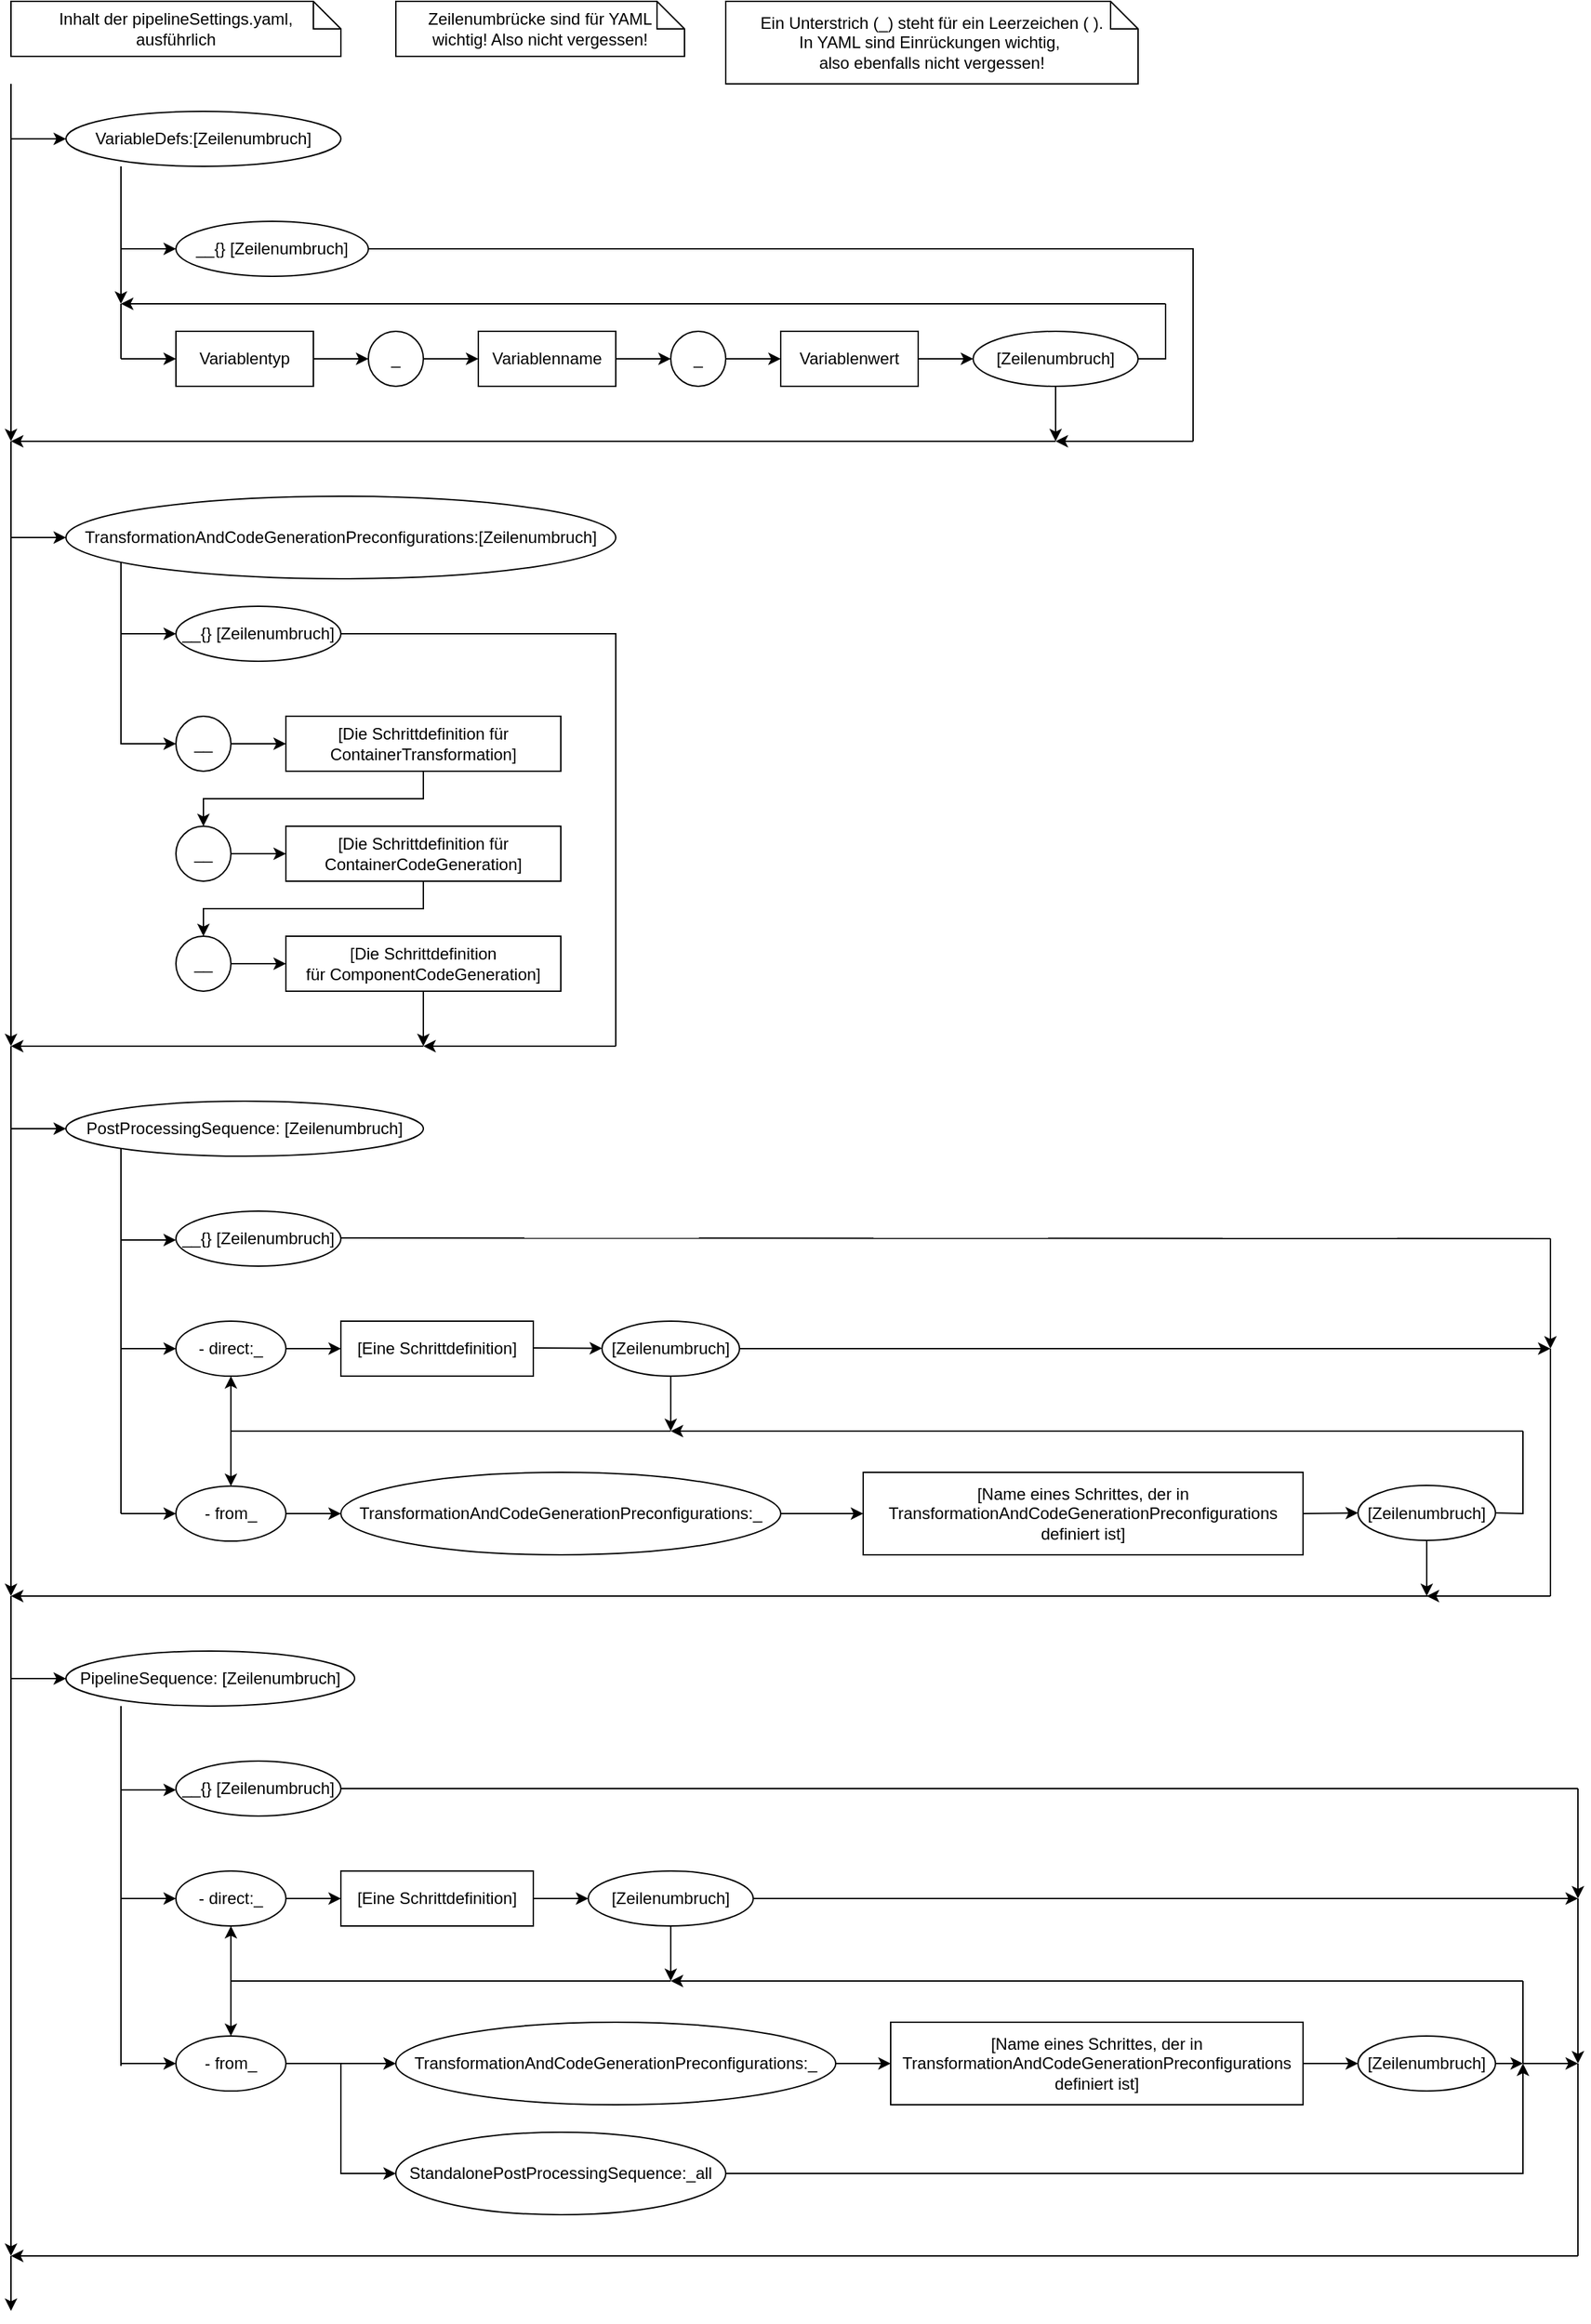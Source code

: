 <mxfile version="24.2.5" type="device">
  <diagram name="Page-1" id="c4acf3e9-155e-7222-9cf6-157b1a14988f">
    <mxGraphModel dx="1302" dy="774" grid="1" gridSize="10" guides="1" tooltips="1" connect="1" arrows="1" fold="1" page="1" pageScale="1" pageWidth="850" pageHeight="1100" background="none" math="0" shadow="0">
      <root>
        <mxCell id="0" />
        <mxCell id="1" parent="0" />
        <mxCell id="Xy19DxBYmVt9RFk1YGQX-3" value="Inhalt der pipelineSettings.yaml,&lt;div&gt;ausführlich&lt;/div&gt;" style="shape=note;size=20;whiteSpace=wrap;html=1;" parent="1" vertex="1">
          <mxGeometry x="80" y="600" width="240" height="40" as="geometry" />
        </mxCell>
        <mxCell id="Xy19DxBYmVt9RFk1YGQX-6" value="VariableDefs:[Zeilenumbruch]" style="ellipse;whiteSpace=wrap;html=1;" parent="1" vertex="1">
          <mxGeometry x="120" y="680" width="200" height="40" as="geometry" />
        </mxCell>
        <mxCell id="Xy19DxBYmVt9RFk1YGQX-7" value="Zeilenumbrücke sind für YAML&lt;div&gt;wichtig! Also nicht vergessen!&lt;/div&gt;" style="shape=note;size=20;whiteSpace=wrap;html=1;" parent="1" vertex="1">
          <mxGeometry x="360" y="600" width="210" height="40" as="geometry" />
        </mxCell>
        <mxCell id="wnIjS79g1sQR4ne2AyyQ-9" style="edgeStyle=orthogonalEdgeStyle;rounded=0;orthogonalLoop=1;jettySize=auto;html=1;" parent="1" source="Xy19DxBYmVt9RFk1YGQX-9" target="wnIjS79g1sQR4ne2AyyQ-7" edge="1">
          <mxGeometry relative="1" as="geometry" />
        </mxCell>
        <mxCell id="Xy19DxBYmVt9RFk1YGQX-9" value="Variablentyp" style="rounded=0;whiteSpace=wrap;html=1;" parent="1" vertex="1">
          <mxGeometry x="200" y="840" width="100" height="40" as="geometry" />
        </mxCell>
        <mxCell id="2dUyCxh0dzYOMJSv52OM-4" style="edgeStyle=orthogonalEdgeStyle;rounded=0;orthogonalLoop=1;jettySize=auto;html=1;" parent="1" source="Xy19DxBYmVt9RFk1YGQX-10" target="wnIjS79g1sQR4ne2AyyQ-11" edge="1">
          <mxGeometry relative="1" as="geometry" />
        </mxCell>
        <mxCell id="Xy19DxBYmVt9RFk1YGQX-10" value="Variablenwert" style="rounded=0;whiteSpace=wrap;html=1;" parent="1" vertex="1">
          <mxGeometry x="640" y="840" width="100" height="40" as="geometry" />
        </mxCell>
        <mxCell id="Xy19DxBYmVt9RFk1YGQX-25" value="[Die Schrittdefinition für ContainerTransformation]" style="rounded=0;whiteSpace=wrap;html=1;" parent="1" vertex="1">
          <mxGeometry x="280" y="1120" width="200" height="40" as="geometry" />
        </mxCell>
        <mxCell id="VncrwMLAorD3W6XY7oEO-13" value="PipelineSequence: [Zeilenumbruch]" style="ellipse;whiteSpace=wrap;html=1;" parent="1" vertex="1">
          <mxGeometry x="120" y="1800" width="210" height="40" as="geometry" />
        </mxCell>
        <mxCell id="VncrwMLAorD3W6XY7oEO-17" value="__{} [Zeilenumbruch]" style="ellipse;whiteSpace=wrap;html=1;" parent="1" vertex="1">
          <mxGeometry x="200" y="760" width="140" height="40" as="geometry" />
        </mxCell>
        <mxCell id="VncrwMLAorD3W6XY7oEO-19" value="" style="endArrow=classic;html=1;rounded=0;entryX=0;entryY=0.5;entryDx=0;entryDy=0;" parent="1" edge="1">
          <mxGeometry width="50" height="50" relative="1" as="geometry">
            <mxPoint x="160" y="860" as="sourcePoint" />
            <mxPoint x="200" y="860" as="targetPoint" />
          </mxGeometry>
        </mxCell>
        <mxCell id="VncrwMLAorD3W6XY7oEO-20" value="" style="endArrow=classic;html=1;rounded=0;entryX=0;entryY=0.5;entryDx=0;entryDy=0;" parent="1" target="VncrwMLAorD3W6XY7oEO-17" edge="1">
          <mxGeometry width="50" height="50" relative="1" as="geometry">
            <mxPoint x="160" y="780" as="sourcePoint" />
            <mxPoint x="300" y="920" as="targetPoint" />
          </mxGeometry>
        </mxCell>
        <mxCell id="VncrwMLAorD3W6XY7oEO-30" value="" style="endArrow=classic;html=1;rounded=0;entryX=0;entryY=0.5;entryDx=0;entryDy=0;" parent="1" target="Xy19DxBYmVt9RFk1YGQX-25" edge="1">
          <mxGeometry width="50" height="50" relative="1" as="geometry">
            <mxPoint x="240" y="1140" as="sourcePoint" />
            <mxPoint x="280" y="1140" as="targetPoint" />
          </mxGeometry>
        </mxCell>
        <mxCell id="VncrwMLAorD3W6XY7oEO-32" value="[Die Schrittdefinition für ContainerCodeGeneration]" style="rounded=0;whiteSpace=wrap;html=1;" parent="1" vertex="1">
          <mxGeometry x="280" y="1200" width="200" height="40" as="geometry" />
        </mxCell>
        <mxCell id="VncrwMLAorD3W6XY7oEO-33" value="[Die Schrittdefinition für&amp;nbsp;ComponentCodeGeneration]" style="rounded=0;whiteSpace=wrap;html=1;" parent="1" vertex="1">
          <mxGeometry x="280" y="1280" width="200" height="40" as="geometry" />
        </mxCell>
        <mxCell id="VncrwMLAorD3W6XY7oEO-50" value="- direct:_" style="ellipse;whiteSpace=wrap;html=1;" parent="1" vertex="1">
          <mxGeometry x="200" y="1560" width="80" height="40" as="geometry" />
        </mxCell>
        <mxCell id="VncrwMLAorD3W6XY7oEO-52" value="" style="endArrow=none;html=1;rounded=0;endFill=0;" parent="1" edge="1">
          <mxGeometry width="50" height="50" relative="1" as="geometry">
            <mxPoint x="160" y="1420" as="sourcePoint" />
            <mxPoint x="160" y="1700" as="targetPoint" />
          </mxGeometry>
        </mxCell>
        <mxCell id="VncrwMLAorD3W6XY7oEO-53" value="" style="endArrow=classic;html=1;rounded=0;entryX=0;entryY=0.5;entryDx=0;entryDy=0;" parent="1" target="VncrwMLAorD3W6XY7oEO-50" edge="1">
          <mxGeometry width="50" height="50" relative="1" as="geometry">
            <mxPoint x="160" y="1580" as="sourcePoint" />
            <mxPoint x="290" y="1591" as="targetPoint" />
          </mxGeometry>
        </mxCell>
        <mxCell id="VncrwMLAorD3W6XY7oEO-54" value="" style="endArrow=classic;html=1;rounded=0;entryX=0;entryY=0.5;entryDx=0;entryDy=0;" parent="1" edge="1">
          <mxGeometry width="50" height="50" relative="1" as="geometry">
            <mxPoint x="160" y="1501" as="sourcePoint" />
            <mxPoint x="200" y="1501" as="targetPoint" />
          </mxGeometry>
        </mxCell>
        <mxCell id="VncrwMLAorD3W6XY7oEO-55" value="" style="endArrow=classic;html=1;rounded=0;exitX=1;exitY=0.5;exitDx=0;exitDy=0;" parent="1" source="VncrwMLAorD3W6XY7oEO-50" edge="1">
          <mxGeometry width="50" height="50" relative="1" as="geometry">
            <mxPoint x="460" y="1620" as="sourcePoint" />
            <mxPoint x="320" y="1580" as="targetPoint" />
          </mxGeometry>
        </mxCell>
        <mxCell id="E0emM88F3iHoWUEOLmMb-8" value="[Eine Schrittdefinition]" style="rounded=0;whiteSpace=wrap;html=1;" parent="1" vertex="1">
          <mxGeometry x="320" y="1560" width="140" height="40" as="geometry" />
        </mxCell>
        <mxCell id="E0emM88F3iHoWUEOLmMb-10" value="__{} [Zeilenumbruch]" style="ellipse;whiteSpace=wrap;html=1;" parent="1" vertex="1">
          <mxGeometry x="200" y="1040" width="120" height="40" as="geometry" />
        </mxCell>
        <mxCell id="E0emM88F3iHoWUEOLmMb-11" value="__{} [Zeilenumbruch]" style="ellipse;whiteSpace=wrap;html=1;" parent="1" vertex="1">
          <mxGeometry x="200" y="1480" width="120" height="40" as="geometry" />
        </mxCell>
        <mxCell id="E0emM88F3iHoWUEOLmMb-12" value="Ein Unterstrich (_) steht für ein Leerzeichen ( ).&lt;div&gt;In YAML sind Einrückungen wichtig,&amp;nbsp;&lt;/div&gt;&lt;div&gt;also ebenfalls nicht vergessen!&lt;/div&gt;" style="shape=note;size=20;whiteSpace=wrap;html=1;" parent="1" vertex="1">
          <mxGeometry x="600" y="600" width="300" height="60" as="geometry" />
        </mxCell>
        <mxCell id="E0emM88F3iHoWUEOLmMb-14" value="" style="endArrow=classic;html=1;rounded=0;exitX=0.5;exitY=1;exitDx=0;exitDy=0;entryX=0.5;entryY=0;entryDx=0;entryDy=0;" parent="1" source="VncrwMLAorD3W6XY7oEO-32" target="E0emM88F3iHoWUEOLmMb-128" edge="1">
          <mxGeometry width="50" height="50" relative="1" as="geometry">
            <mxPoint x="420" y="1260" as="sourcePoint" />
            <mxPoint x="250" y="1260" as="targetPoint" />
            <Array as="points">
              <mxPoint x="380" y="1260" />
              <mxPoint x="220" y="1260" />
            </Array>
          </mxGeometry>
        </mxCell>
        <mxCell id="E0emM88F3iHoWUEOLmMb-16" value="" style="endArrow=classic;html=1;rounded=0;exitX=0.5;exitY=1;exitDx=0;exitDy=0;entryX=0.5;entryY=0;entryDx=0;entryDy=0;" parent="1" source="Xy19DxBYmVt9RFk1YGQX-25" target="E0emM88F3iHoWUEOLmMb-124" edge="1">
          <mxGeometry width="50" height="50" relative="1" as="geometry">
            <mxPoint x="660" y="1280" as="sourcePoint" />
            <mxPoint x="250" y="1180" as="targetPoint" />
            <Array as="points">
              <mxPoint x="380" y="1180" />
              <mxPoint x="220" y="1180" />
            </Array>
          </mxGeometry>
        </mxCell>
        <mxCell id="E0emM88F3iHoWUEOLmMb-17" value="- from_" style="ellipse;whiteSpace=wrap;html=1;" parent="1" vertex="1">
          <mxGeometry x="200" y="1680" width="80" height="40" as="geometry" />
        </mxCell>
        <mxCell id="E0emM88F3iHoWUEOLmMb-18" value="" style="endArrow=classic;html=1;rounded=0;entryX=0;entryY=0.5;entryDx=0;entryDy=0;" parent="1" target="E0emM88F3iHoWUEOLmMb-17" edge="1">
          <mxGeometry width="50" height="50" relative="1" as="geometry">
            <mxPoint x="160" y="1700" as="sourcePoint" />
            <mxPoint x="210" y="1590" as="targetPoint" />
          </mxGeometry>
        </mxCell>
        <mxCell id="E0emM88F3iHoWUEOLmMb-19" value="TransformationAndCodeGenerationPreconfigurations:_" style="ellipse;whiteSpace=wrap;html=1;" parent="1" vertex="1">
          <mxGeometry x="320" y="1670" width="320" height="60" as="geometry" />
        </mxCell>
        <mxCell id="E0emM88F3iHoWUEOLmMb-20" value="" style="endArrow=classic;html=1;rounded=0;entryX=0;entryY=0.5;entryDx=0;entryDy=0;exitX=1;exitY=0.5;exitDx=0;exitDy=0;" parent="1" source="E0emM88F3iHoWUEOLmMb-17" target="E0emM88F3iHoWUEOLmMb-19" edge="1">
          <mxGeometry width="50" height="50" relative="1" as="geometry">
            <mxPoint x="280" y="1710" as="sourcePoint" />
            <mxPoint x="840" y="1580" as="targetPoint" />
          </mxGeometry>
        </mxCell>
        <mxCell id="E0emM88F3iHoWUEOLmMb-21" value="[Name eines Schrittes, der in TransformationAndCodeGenerationPreconfigurations definiert ist]" style="rounded=0;whiteSpace=wrap;html=1;" parent="1" vertex="1">
          <mxGeometry x="700" y="1670" width="320" height="60" as="geometry" />
        </mxCell>
        <mxCell id="E0emM88F3iHoWUEOLmMb-23" value="" style="endArrow=classic;html=1;rounded=0;entryX=0;entryY=0.5;entryDx=0;entryDy=0;exitX=1;exitY=0.5;exitDx=0;exitDy=0;" parent="1" source="E0emM88F3iHoWUEOLmMb-19" target="E0emM88F3iHoWUEOLmMb-21" edge="1">
          <mxGeometry width="50" height="50" relative="1" as="geometry">
            <mxPoint x="290" y="1720" as="sourcePoint" />
            <mxPoint x="330" y="1720" as="targetPoint" />
          </mxGeometry>
        </mxCell>
        <mxCell id="E0emM88F3iHoWUEOLmMb-24" value="[Zeilenumbruch]" style="ellipse;whiteSpace=wrap;html=1;" parent="1" vertex="1">
          <mxGeometry x="1060" y="1679.5" width="100" height="40" as="geometry" />
        </mxCell>
        <mxCell id="E0emM88F3iHoWUEOLmMb-25" value="" style="endArrow=classic;html=1;rounded=0;entryX=0;entryY=0.5;entryDx=0;entryDy=0;exitX=1;exitY=0.5;exitDx=0;exitDy=0;" parent="1" source="E0emM88F3iHoWUEOLmMb-21" target="E0emM88F3iHoWUEOLmMb-24" edge="1">
          <mxGeometry width="50" height="50" relative="1" as="geometry">
            <mxPoint x="930" y="1849.5" as="sourcePoint" />
            <mxPoint x="980" y="1799.5" as="targetPoint" />
          </mxGeometry>
        </mxCell>
        <mxCell id="E0emM88F3iHoWUEOLmMb-28" value="" style="endArrow=classic;html=1;rounded=0;entryX=0.5;entryY=1;entryDx=0;entryDy=0;" parent="1" target="VncrwMLAorD3W6XY7oEO-50" edge="1">
          <mxGeometry width="50" height="50" relative="1" as="geometry">
            <mxPoint x="240" y="1640" as="sourcePoint" />
            <mxPoint x="860" y="1580" as="targetPoint" />
          </mxGeometry>
        </mxCell>
        <mxCell id="E0emM88F3iHoWUEOLmMb-29" value="" style="endArrow=classic;html=1;rounded=0;entryX=0.5;entryY=0;entryDx=0;entryDy=0;" parent="1" target="E0emM88F3iHoWUEOLmMb-17" edge="1">
          <mxGeometry width="50" height="50" relative="1" as="geometry">
            <mxPoint x="240" y="1640" as="sourcePoint" />
            <mxPoint x="860" y="1580" as="targetPoint" />
          </mxGeometry>
        </mxCell>
        <mxCell id="E0emM88F3iHoWUEOLmMb-31" value="" style="endArrow=none;html=1;rounded=0;" parent="1" edge="1">
          <mxGeometry width="50" height="50" relative="1" as="geometry">
            <mxPoint x="240" y="1640" as="sourcePoint" />
            <mxPoint x="560" y="1640" as="targetPoint" />
          </mxGeometry>
        </mxCell>
        <mxCell id="E0emM88F3iHoWUEOLmMb-33" value="" style="endArrow=none;html=1;rounded=0;exitX=1;exitY=0.5;exitDx=0;exitDy=0;" parent="1" edge="1">
          <mxGeometry width="50" height="50" relative="1" as="geometry">
            <mxPoint x="1160" y="1699.5" as="sourcePoint" />
            <mxPoint x="1180" y="1640" as="targetPoint" />
            <Array as="points">
              <mxPoint x="1180" y="1700" />
            </Array>
          </mxGeometry>
        </mxCell>
        <mxCell id="E0emM88F3iHoWUEOLmMb-36" value="" style="endArrow=classic;html=1;rounded=0;entryX=0;entryY=0.5;entryDx=0;entryDy=0;" parent="1" target="Xy19DxBYmVt9RFk1YGQX-6" edge="1">
          <mxGeometry width="50" height="50" relative="1" as="geometry">
            <mxPoint x="80" y="700" as="sourcePoint" />
            <mxPoint x="520" y="690" as="targetPoint" />
          </mxGeometry>
        </mxCell>
        <mxCell id="E0emM88F3iHoWUEOLmMb-37" value="" style="endArrow=classic;html=1;rounded=0;" parent="1" edge="1">
          <mxGeometry width="50" height="50" relative="1" as="geometry">
            <mxPoint x="80" y="660" as="sourcePoint" />
            <mxPoint x="80" y="920" as="targetPoint" />
          </mxGeometry>
        </mxCell>
        <mxCell id="E0emM88F3iHoWUEOLmMb-38" value="" style="endArrow=classic;html=1;rounded=0;entryX=0;entryY=0.5;entryDx=0;entryDy=0;" parent="1" edge="1">
          <mxGeometry width="50" height="50" relative="1" as="geometry">
            <mxPoint x="80" y="990" as="sourcePoint" />
            <mxPoint x="120" y="990" as="targetPoint" />
          </mxGeometry>
        </mxCell>
        <mxCell id="E0emM88F3iHoWUEOLmMb-39" value="" style="endArrow=classic;html=1;rounded=0;" parent="1" edge="1">
          <mxGeometry width="50" height="50" relative="1" as="geometry">
            <mxPoint x="80" y="920" as="sourcePoint" />
            <mxPoint x="80" y="1360" as="targetPoint" />
          </mxGeometry>
        </mxCell>
        <mxCell id="E0emM88F3iHoWUEOLmMb-40" value="" style="endArrow=classic;html=1;rounded=0;entryX=0;entryY=0.5;entryDx=0;entryDy=0;" parent="1" edge="1">
          <mxGeometry width="50" height="50" relative="1" as="geometry">
            <mxPoint x="80" y="1420" as="sourcePoint" />
            <mxPoint x="120" y="1420" as="targetPoint" />
          </mxGeometry>
        </mxCell>
        <mxCell id="E0emM88F3iHoWUEOLmMb-41" value="" style="endArrow=classic;html=1;rounded=0;" parent="1" edge="1">
          <mxGeometry width="50" height="50" relative="1" as="geometry">
            <mxPoint x="80" y="1360" as="sourcePoint" />
            <mxPoint x="80" y="1760" as="targetPoint" />
          </mxGeometry>
        </mxCell>
        <mxCell id="E0emM88F3iHoWUEOLmMb-42" value="" style="endArrow=classic;html=1;rounded=0;entryX=0;entryY=0.5;entryDx=0;entryDy=0;" parent="1" edge="1">
          <mxGeometry width="50" height="50" relative="1" as="geometry">
            <mxPoint x="80" y="1820" as="sourcePoint" />
            <mxPoint x="120" y="1820" as="targetPoint" />
          </mxGeometry>
        </mxCell>
        <mxCell id="E0emM88F3iHoWUEOLmMb-43" value="" style="endArrow=classic;html=1;rounded=0;" parent="1" edge="1">
          <mxGeometry width="50" height="50" relative="1" as="geometry">
            <mxPoint x="80" y="1760" as="sourcePoint" />
            <mxPoint x="80" y="2240" as="targetPoint" />
          </mxGeometry>
        </mxCell>
        <mxCell id="E0emM88F3iHoWUEOLmMb-65" value="- direct:_" style="ellipse;whiteSpace=wrap;html=1;" parent="1" vertex="1">
          <mxGeometry x="200" y="1960" width="80" height="40" as="geometry" />
        </mxCell>
        <mxCell id="E0emM88F3iHoWUEOLmMb-66" value="" style="endArrow=classic;html=1;rounded=0;entryX=0;entryY=0.5;entryDx=0;entryDy=0;" parent="1" target="E0emM88F3iHoWUEOLmMb-65" edge="1">
          <mxGeometry width="50" height="50" relative="1" as="geometry">
            <mxPoint x="160" y="1980" as="sourcePoint" />
            <mxPoint x="290" y="1991" as="targetPoint" />
          </mxGeometry>
        </mxCell>
        <mxCell id="E0emM88F3iHoWUEOLmMb-67" value="" style="endArrow=classic;html=1;rounded=0;entryX=0;entryY=0.5;entryDx=0;entryDy=0;" parent="1" edge="1">
          <mxGeometry width="50" height="50" relative="1" as="geometry">
            <mxPoint x="160" y="1901" as="sourcePoint" />
            <mxPoint x="200" y="1901" as="targetPoint" />
          </mxGeometry>
        </mxCell>
        <mxCell id="E0emM88F3iHoWUEOLmMb-68" value="" style="endArrow=classic;html=1;rounded=0;exitX=1;exitY=0.5;exitDx=0;exitDy=0;" parent="1" source="E0emM88F3iHoWUEOLmMb-65" edge="1">
          <mxGeometry width="50" height="50" relative="1" as="geometry">
            <mxPoint x="460" y="2020" as="sourcePoint" />
            <mxPoint x="320" y="1980" as="targetPoint" />
          </mxGeometry>
        </mxCell>
        <mxCell id="E0emM88F3iHoWUEOLmMb-69" value="[Eine Schrittdefinition]" style="rounded=0;whiteSpace=wrap;html=1;" parent="1" vertex="1">
          <mxGeometry x="320" y="1960" width="140" height="40" as="geometry" />
        </mxCell>
        <mxCell id="E0emM88F3iHoWUEOLmMb-70" value="__{} [Zeilenumbruch]" style="ellipse;whiteSpace=wrap;html=1;" parent="1" vertex="1">
          <mxGeometry x="200" y="1880" width="120" height="40" as="geometry" />
        </mxCell>
        <mxCell id="E0emM88F3iHoWUEOLmMb-71" value="- from_" style="ellipse;whiteSpace=wrap;html=1;" parent="1" vertex="1">
          <mxGeometry x="200" y="2080" width="80" height="40" as="geometry" />
        </mxCell>
        <mxCell id="E0emM88F3iHoWUEOLmMb-72" value="" style="endArrow=classic;html=1;rounded=0;entryX=0;entryY=0.5;entryDx=0;entryDy=0;" parent="1" target="E0emM88F3iHoWUEOLmMb-71" edge="1">
          <mxGeometry width="50" height="50" relative="1" as="geometry">
            <mxPoint x="160" y="2100" as="sourcePoint" />
            <mxPoint x="210" y="1990" as="targetPoint" />
          </mxGeometry>
        </mxCell>
        <mxCell id="E0emM88F3iHoWUEOLmMb-73" value="TransformationAndCodeGenerationPreconfigurations&lt;span style=&quot;background-color: initial;&quot;&gt;:_&lt;/span&gt;" style="ellipse;whiteSpace=wrap;html=1;" parent="1" vertex="1">
          <mxGeometry x="360" y="2070" width="320" height="60" as="geometry" />
        </mxCell>
        <mxCell id="E0emM88F3iHoWUEOLmMb-74" value="" style="endArrow=classic;html=1;rounded=0;entryX=0;entryY=0.5;entryDx=0;entryDy=0;exitX=1;exitY=0.5;exitDx=0;exitDy=0;" parent="1" source="E0emM88F3iHoWUEOLmMb-71" target="E0emM88F3iHoWUEOLmMb-73" edge="1">
          <mxGeometry width="50" height="50" relative="1" as="geometry">
            <mxPoint x="320.0" y="2100.0" as="sourcePoint" />
            <mxPoint x="880" y="1980" as="targetPoint" />
          </mxGeometry>
        </mxCell>
        <mxCell id="E0emM88F3iHoWUEOLmMb-75" value="[Name eines Schrittes, der in TransformationAndCodeGenerationPreconfigurations definiert ist]" style="rounded=0;whiteSpace=wrap;html=1;" parent="1" vertex="1">
          <mxGeometry x="720" y="2070" width="300" height="60" as="geometry" />
        </mxCell>
        <mxCell id="E0emM88F3iHoWUEOLmMb-76" value="" style="endArrow=classic;html=1;rounded=0;entryX=0;entryY=0.5;entryDx=0;entryDy=0;exitX=1;exitY=0.5;exitDx=0;exitDy=0;" parent="1" source="E0emM88F3iHoWUEOLmMb-73" target="E0emM88F3iHoWUEOLmMb-75" edge="1">
          <mxGeometry width="50" height="50" relative="1" as="geometry">
            <mxPoint x="330" y="2120" as="sourcePoint" />
            <mxPoint x="370" y="2120" as="targetPoint" />
          </mxGeometry>
        </mxCell>
        <mxCell id="E0emM88F3iHoWUEOLmMb-77" value="[Zeilenumbruch]" style="ellipse;whiteSpace=wrap;html=1;" parent="1" vertex="1">
          <mxGeometry x="1060" y="2080" width="100" height="40" as="geometry" />
        </mxCell>
        <mxCell id="E0emM88F3iHoWUEOLmMb-78" value="" style="endArrow=classic;html=1;rounded=0;exitX=1;exitY=0.5;exitDx=0;exitDy=0;" parent="1" source="E0emM88F3iHoWUEOLmMb-75" edge="1">
          <mxGeometry width="50" height="50" relative="1" as="geometry">
            <mxPoint x="950" y="2250" as="sourcePoint" />
            <mxPoint x="1060" y="2100" as="targetPoint" />
          </mxGeometry>
        </mxCell>
        <mxCell id="E0emM88F3iHoWUEOLmMb-79" value="" style="endArrow=classic;html=1;rounded=0;entryX=0.5;entryY=1;entryDx=0;entryDy=0;" parent="1" target="E0emM88F3iHoWUEOLmMb-65" edge="1">
          <mxGeometry width="50" height="50" relative="1" as="geometry">
            <mxPoint x="240" y="2040" as="sourcePoint" />
            <mxPoint x="860" y="1980" as="targetPoint" />
          </mxGeometry>
        </mxCell>
        <mxCell id="E0emM88F3iHoWUEOLmMb-80" value="" style="endArrow=classic;html=1;rounded=0;entryX=0.5;entryY=0;entryDx=0;entryDy=0;" parent="1" target="E0emM88F3iHoWUEOLmMb-71" edge="1">
          <mxGeometry width="50" height="50" relative="1" as="geometry">
            <mxPoint x="240" y="2040" as="sourcePoint" />
            <mxPoint x="860" y="1980" as="targetPoint" />
          </mxGeometry>
        </mxCell>
        <mxCell id="E0emM88F3iHoWUEOLmMb-82" value="" style="endArrow=none;html=1;rounded=0;" parent="1" edge="1">
          <mxGeometry width="50" height="50" relative="1" as="geometry">
            <mxPoint x="240" y="2040" as="sourcePoint" />
            <mxPoint x="560" y="2040" as="targetPoint" />
          </mxGeometry>
        </mxCell>
        <mxCell id="E0emM88F3iHoWUEOLmMb-86" value="" style="endArrow=none;html=1;rounded=0;endFill=0;" parent="1" edge="1">
          <mxGeometry width="50" height="50" relative="1" as="geometry">
            <mxPoint x="160" y="1840" as="sourcePoint" />
            <mxPoint x="160" y="2101.76" as="targetPoint" />
          </mxGeometry>
        </mxCell>
        <mxCell id="E0emM88F3iHoWUEOLmMb-87" value="StandalonePostProcessingSequence:_all" style="ellipse;whiteSpace=wrap;html=1;" parent="1" vertex="1">
          <mxGeometry x="360" y="2150" width="240" height="60" as="geometry" />
        </mxCell>
        <mxCell id="E0emM88F3iHoWUEOLmMb-88" value="" style="endArrow=classic;html=1;rounded=0;entryX=0;entryY=0.5;entryDx=0;entryDy=0;" parent="1" target="E0emM88F3iHoWUEOLmMb-87" edge="1">
          <mxGeometry width="50" height="50" relative="1" as="geometry">
            <mxPoint x="320" y="2100" as="sourcePoint" />
            <mxPoint x="330" y="1990" as="targetPoint" />
            <Array as="points">
              <mxPoint x="320" y="2180" />
            </Array>
          </mxGeometry>
        </mxCell>
        <mxCell id="E0emM88F3iHoWUEOLmMb-89" value="" style="endArrow=classic;html=1;rounded=0;" parent="1" edge="1">
          <mxGeometry width="50" height="50" relative="1" as="geometry">
            <mxPoint x="1180" y="1640" as="sourcePoint" />
            <mxPoint x="560" y="1640" as="targetPoint" />
          </mxGeometry>
        </mxCell>
        <mxCell id="E0emM88F3iHoWUEOLmMb-90" value="" style="endArrow=classic;html=1;rounded=0;exitX=0.5;exitY=1;exitDx=0;exitDy=0;" parent="1" source="E0emM88F3iHoWUEOLmMb-114" edge="1">
          <mxGeometry width="50" height="50" relative="1" as="geometry">
            <mxPoint x="840" y="1650" as="sourcePoint" />
            <mxPoint x="560" y="1640" as="targetPoint" />
          </mxGeometry>
        </mxCell>
        <mxCell id="E0emM88F3iHoWUEOLmMb-91" value="" style="endArrow=classic;html=1;rounded=0;" parent="1" edge="1">
          <mxGeometry width="50" height="50" relative="1" as="geometry">
            <mxPoint x="1180" y="2040" as="sourcePoint" />
            <mxPoint x="560" y="2040" as="targetPoint" />
          </mxGeometry>
        </mxCell>
        <mxCell id="E0emM88F3iHoWUEOLmMb-93" value="" style="endArrow=none;html=1;rounded=0;exitX=1;exitY=0.5;exitDx=0;exitDy=0;" parent="1" source="E0emM88F3iHoWUEOLmMb-10" edge="1">
          <mxGeometry width="50" height="50" relative="1" as="geometry">
            <mxPoint x="600" y="1490" as="sourcePoint" />
            <mxPoint x="520" y="1360" as="targetPoint" />
            <Array as="points">
              <mxPoint x="520" y="1060" />
            </Array>
          </mxGeometry>
        </mxCell>
        <mxCell id="E0emM88F3iHoWUEOLmMb-94" value="" style="endArrow=classic;html=1;rounded=0;" parent="1" edge="1">
          <mxGeometry width="50" height="50" relative="1" as="geometry">
            <mxPoint x="520" y="1360" as="sourcePoint" />
            <mxPoint x="380" y="1360" as="targetPoint" />
          </mxGeometry>
        </mxCell>
        <mxCell id="E0emM88F3iHoWUEOLmMb-96" value="" style="endArrow=classic;html=1;rounded=0;" parent="1" edge="1">
          <mxGeometry width="50" height="50" relative="1" as="geometry">
            <mxPoint x="1140" y="1760" as="sourcePoint" />
            <mxPoint x="80" y="1760" as="targetPoint" />
          </mxGeometry>
        </mxCell>
        <mxCell id="E0emM88F3iHoWUEOLmMb-98" value="" style="endArrow=classic;html=1;rounded=0;" parent="1" edge="1">
          <mxGeometry width="50" height="50" relative="1" as="geometry">
            <mxPoint x="1220" y="2240" as="sourcePoint" />
            <mxPoint x="80" y="2240" as="targetPoint" />
          </mxGeometry>
        </mxCell>
        <mxCell id="E0emM88F3iHoWUEOLmMb-99" value="" style="endArrow=classic;html=1;rounded=0;" parent="1" edge="1">
          <mxGeometry width="50" height="50" relative="1" as="geometry">
            <mxPoint x="80" y="2240" as="sourcePoint" />
            <mxPoint x="80" y="2280" as="targetPoint" />
          </mxGeometry>
        </mxCell>
        <mxCell id="E0emM88F3iHoWUEOLmMb-100" value="" style="endArrow=classic;html=1;rounded=0;exitX=0.5;exitY=1;exitDx=0;exitDy=0;" parent="1" source="E0emM88F3iHoWUEOLmMb-24" edge="1">
          <mxGeometry width="50" height="50" relative="1" as="geometry">
            <mxPoint x="900" y="1619.5" as="sourcePoint" />
            <mxPoint x="1110" y="1760" as="targetPoint" />
          </mxGeometry>
        </mxCell>
        <mxCell id="E0emM88F3iHoWUEOLmMb-102" value="" style="endArrow=none;html=1;rounded=0;" parent="1" edge="1">
          <mxGeometry width="50" height="50" relative="1" as="geometry">
            <mxPoint x="1180" y="2040" as="sourcePoint" />
            <mxPoint x="1180" y="2100" as="targetPoint" />
          </mxGeometry>
        </mxCell>
        <mxCell id="E0emM88F3iHoWUEOLmMb-103" value="" style="endArrow=classic;html=1;rounded=0;exitX=1;exitY=0.5;exitDx=0;exitDy=0;" parent="1" source="E0emM88F3iHoWUEOLmMb-77" edge="1">
          <mxGeometry width="50" height="50" relative="1" as="geometry">
            <mxPoint x="900" y="1890" as="sourcePoint" />
            <mxPoint x="1180" y="2100" as="targetPoint" />
          </mxGeometry>
        </mxCell>
        <mxCell id="E0emM88F3iHoWUEOLmMb-104" value="" style="endArrow=classic;html=1;rounded=0;exitX=1;exitY=0.5;exitDx=0;exitDy=0;" parent="1" source="E0emM88F3iHoWUEOLmMb-87" edge="1">
          <mxGeometry width="50" height="50" relative="1" as="geometry">
            <mxPoint x="770" y="2180" as="sourcePoint" />
            <mxPoint x="1180" y="2100" as="targetPoint" />
            <Array as="points">
              <mxPoint x="1180" y="2180" />
            </Array>
          </mxGeometry>
        </mxCell>
        <mxCell id="E0emM88F3iHoWUEOLmMb-105" value="" style="endArrow=classic;html=1;rounded=0;" parent="1" edge="1">
          <mxGeometry width="50" height="50" relative="1" as="geometry">
            <mxPoint x="1180" y="2100" as="sourcePoint" />
            <mxPoint x="1220" y="2100" as="targetPoint" />
          </mxGeometry>
        </mxCell>
        <mxCell id="E0emM88F3iHoWUEOLmMb-106" value="" style="endArrow=classic;html=1;rounded=0;" parent="1" edge="1">
          <mxGeometry width="50" height="50" relative="1" as="geometry">
            <mxPoint x="1200" y="1760" as="sourcePoint" />
            <mxPoint x="1110" y="1760" as="targetPoint" />
          </mxGeometry>
        </mxCell>
        <mxCell id="E0emM88F3iHoWUEOLmMb-107" value="" style="endArrow=classic;html=1;rounded=0;" parent="1" edge="1">
          <mxGeometry width="50" height="50" relative="1" as="geometry">
            <mxPoint x="1220" y="1900" as="sourcePoint" />
            <mxPoint x="1220" y="1980" as="targetPoint" />
          </mxGeometry>
        </mxCell>
        <mxCell id="E0emM88F3iHoWUEOLmMb-108" value="" style="endArrow=none;html=1;rounded=0;" parent="1" edge="1">
          <mxGeometry width="50" height="50" relative="1" as="geometry">
            <mxPoint x="1220" y="2100" as="sourcePoint" />
            <mxPoint x="1220" y="2240" as="targetPoint" />
          </mxGeometry>
        </mxCell>
        <mxCell id="E0emM88F3iHoWUEOLmMb-109" value="" style="endArrow=none;html=1;rounded=0;exitX=1;exitY=0.5;exitDx=0;exitDy=0;" parent="1" source="E0emM88F3iHoWUEOLmMb-70" edge="1">
          <mxGeometry width="50" height="50" relative="1" as="geometry">
            <mxPoint x="1310" y="2110" as="sourcePoint" />
            <mxPoint x="1220" y="1900" as="targetPoint" />
          </mxGeometry>
        </mxCell>
        <mxCell id="E0emM88F3iHoWUEOLmMb-110" value="" style="endArrow=classic;html=1;rounded=0;" parent="1" edge="1">
          <mxGeometry width="50" height="50" relative="1" as="geometry">
            <mxPoint x="380" y="1360" as="sourcePoint" />
            <mxPoint x="80" y="1360" as="targetPoint" />
          </mxGeometry>
        </mxCell>
        <mxCell id="E0emM88F3iHoWUEOLmMb-111" value="" style="endArrow=classic;html=1;rounded=0;exitX=0.5;exitY=1;exitDx=0;exitDy=0;" parent="1" edge="1">
          <mxGeometry width="50" height="50" relative="1" as="geometry">
            <mxPoint x="380" y="1320" as="sourcePoint" />
            <mxPoint x="380" y="1360" as="targetPoint" />
          </mxGeometry>
        </mxCell>
        <mxCell id="E0emM88F3iHoWUEOLmMb-112" value="" style="endArrow=classic;html=1;rounded=0;exitX=1;exitY=0.5;exitDx=0;exitDy=0;" parent="1" source="E0emM88F3iHoWUEOLmMb-116" edge="1">
          <mxGeometry width="50" height="50" relative="1" as="geometry">
            <mxPoint x="680" y="1980" as="sourcePoint" />
            <mxPoint x="1220" y="1980" as="targetPoint" />
          </mxGeometry>
        </mxCell>
        <mxCell id="E0emM88F3iHoWUEOLmMb-113" value="" style="endArrow=classic;html=1;rounded=0;" parent="1" edge="1">
          <mxGeometry width="50" height="50" relative="1" as="geometry">
            <mxPoint x="1220" y="1980" as="sourcePoint" />
            <mxPoint x="1220" y="2100" as="targetPoint" />
          </mxGeometry>
        </mxCell>
        <mxCell id="E0emM88F3iHoWUEOLmMb-114" value="[Zeilenumbruch]" style="ellipse;whiteSpace=wrap;html=1;" parent="1" vertex="1">
          <mxGeometry x="510" y="1560" width="100" height="40" as="geometry" />
        </mxCell>
        <mxCell id="E0emM88F3iHoWUEOLmMb-115" value="" style="endArrow=classic;html=1;rounded=0;exitX=0.5;exitY=1;exitDx=0;exitDy=0;" parent="1" source="E0emM88F3iHoWUEOLmMb-116" edge="1">
          <mxGeometry width="50" height="50" relative="1" as="geometry">
            <mxPoint x="640" y="2010" as="sourcePoint" />
            <mxPoint x="560" y="2040" as="targetPoint" />
          </mxGeometry>
        </mxCell>
        <mxCell id="E0emM88F3iHoWUEOLmMb-116" value="[Zeilenumbruch]" style="ellipse;whiteSpace=wrap;html=1;" parent="1" vertex="1">
          <mxGeometry x="500" y="1960" width="120" height="40" as="geometry" />
        </mxCell>
        <mxCell id="E0emM88F3iHoWUEOLmMb-117" value="" style="endArrow=classic;html=1;rounded=0;exitX=1;exitY=0.5;exitDx=0;exitDy=0;entryX=0;entryY=0.5;entryDx=0;entryDy=0;" parent="1" source="E0emM88F3iHoWUEOLmMb-69" target="E0emM88F3iHoWUEOLmMb-116" edge="1">
          <mxGeometry width="50" height="50" relative="1" as="geometry">
            <mxPoint x="310" y="1990" as="sourcePoint" />
            <mxPoint x="350" y="1990" as="targetPoint" />
          </mxGeometry>
        </mxCell>
        <mxCell id="E0emM88F3iHoWUEOLmMb-118" value="" style="endArrow=classic;html=1;rounded=0;exitX=1;exitY=0.5;exitDx=0;exitDy=0;" parent="1" target="E0emM88F3iHoWUEOLmMb-114" edge="1">
          <mxGeometry width="50" height="50" relative="1" as="geometry">
            <mxPoint x="460" y="1579.5" as="sourcePoint" />
            <mxPoint x="500" y="1579.5" as="targetPoint" />
          </mxGeometry>
        </mxCell>
        <mxCell id="E0emM88F3iHoWUEOLmMb-120" value="" style="endArrow=classic;html=1;rounded=0;entryX=0;entryY=0.5;entryDx=0;entryDy=0;" parent="1" edge="1">
          <mxGeometry width="50" height="50" relative="1" as="geometry">
            <mxPoint x="160" y="1000" as="sourcePoint" />
            <mxPoint x="200" y="1060" as="targetPoint" />
            <Array as="points">
              <mxPoint x="160" y="1060" />
            </Array>
          </mxGeometry>
        </mxCell>
        <mxCell id="E0emM88F3iHoWUEOLmMb-121" value="" style="endArrow=classic;html=1;rounded=0;entryX=0;entryY=0.5;entryDx=0;entryDy=0;" parent="1" edge="1">
          <mxGeometry width="50" height="50" relative="1" as="geometry">
            <mxPoint x="160" y="1060" as="sourcePoint" />
            <mxPoint x="200" y="1140" as="targetPoint" />
            <Array as="points">
              <mxPoint x="160" y="1140" />
            </Array>
          </mxGeometry>
        </mxCell>
        <mxCell id="E0emM88F3iHoWUEOLmMb-122" value="__" style="ellipse;whiteSpace=wrap;html=1;" parent="1" vertex="1">
          <mxGeometry x="200" y="1120" width="40" height="40" as="geometry" />
        </mxCell>
        <mxCell id="E0emM88F3iHoWUEOLmMb-123" value="" style="endArrow=classic;html=1;rounded=0;entryX=0;entryY=0.5;entryDx=0;entryDy=0;" parent="1" edge="1">
          <mxGeometry width="50" height="50" relative="1" as="geometry">
            <mxPoint x="240" y="1220" as="sourcePoint" />
            <mxPoint x="280" y="1220" as="targetPoint" />
          </mxGeometry>
        </mxCell>
        <mxCell id="E0emM88F3iHoWUEOLmMb-124" value="__" style="ellipse;whiteSpace=wrap;html=1;" parent="1" vertex="1">
          <mxGeometry x="200" y="1200" width="40" height="40" as="geometry" />
        </mxCell>
        <mxCell id="E0emM88F3iHoWUEOLmMb-127" value="" style="endArrow=classic;html=1;rounded=0;entryX=0;entryY=0.5;entryDx=0;entryDy=0;" parent="1" edge="1">
          <mxGeometry width="50" height="50" relative="1" as="geometry">
            <mxPoint x="240" y="1300" as="sourcePoint" />
            <mxPoint x="280" y="1300" as="targetPoint" />
          </mxGeometry>
        </mxCell>
        <mxCell id="E0emM88F3iHoWUEOLmMb-128" value="__" style="ellipse;whiteSpace=wrap;html=1;" parent="1" vertex="1">
          <mxGeometry x="200" y="1280" width="40" height="40" as="geometry" />
        </mxCell>
        <mxCell id="CR32XnRNLav2fa-Jh0e9-1" value="" style="endArrow=classic;html=1;rounded=0;" parent="1" edge="1">
          <mxGeometry width="50" height="50" relative="1" as="geometry">
            <mxPoint x="160" y="720" as="sourcePoint" />
            <mxPoint x="160" y="820" as="targetPoint" />
          </mxGeometry>
        </mxCell>
        <mxCell id="CR32XnRNLav2fa-Jh0e9-2" value="" style="endArrow=none;html=1;rounded=0;exitX=1;exitY=0.5;exitDx=0;exitDy=0;" parent="1" source="wnIjS79g1sQR4ne2AyyQ-11" edge="1">
          <mxGeometry width="50" height="50" relative="1" as="geometry">
            <mxPoint x="800" y="940" as="sourcePoint" />
            <mxPoint x="920" y="820" as="targetPoint" />
            <Array as="points">
              <mxPoint x="920" y="860" />
            </Array>
          </mxGeometry>
        </mxCell>
        <mxCell id="CR32XnRNLav2fa-Jh0e9-3" value="" style="endArrow=classic;html=1;rounded=0;" parent="1" edge="1">
          <mxGeometry width="50" height="50" relative="1" as="geometry">
            <mxPoint x="920" y="820" as="sourcePoint" />
            <mxPoint x="160" y="820" as="targetPoint" />
          </mxGeometry>
        </mxCell>
        <mxCell id="CR32XnRNLav2fa-Jh0e9-4" value="" style="endArrow=none;html=1;rounded=0;" parent="1" edge="1">
          <mxGeometry width="50" height="50" relative="1" as="geometry">
            <mxPoint x="160" y="860" as="sourcePoint" />
            <mxPoint x="160" y="820" as="targetPoint" />
          </mxGeometry>
        </mxCell>
        <mxCell id="CR32XnRNLav2fa-Jh0e9-7" value="" style="endArrow=none;html=1;rounded=0;exitX=1;exitY=0.5;exitDx=0;exitDy=0;" parent="1" source="VncrwMLAorD3W6XY7oEO-17" edge="1">
          <mxGeometry width="50" height="50" relative="1" as="geometry">
            <mxPoint x="320" y="740" as="sourcePoint" />
            <mxPoint x="940" y="920" as="targetPoint" />
            <Array as="points">
              <mxPoint x="940" y="780" />
            </Array>
          </mxGeometry>
        </mxCell>
        <mxCell id="CR32XnRNLav2fa-Jh0e9-8" value="" style="endArrow=classic;html=1;rounded=0;" parent="1" edge="1">
          <mxGeometry width="50" height="50" relative="1" as="geometry">
            <mxPoint x="840" y="920" as="sourcePoint" />
            <mxPoint x="80" y="920" as="targetPoint" />
          </mxGeometry>
        </mxCell>
        <mxCell id="CR32XnRNLav2fa-Jh0e9-10" value="" style="endArrow=classic;html=1;rounded=0;" parent="1" edge="1">
          <mxGeometry width="50" height="50" relative="1" as="geometry">
            <mxPoint x="940" y="920" as="sourcePoint" />
            <mxPoint x="840" y="920" as="targetPoint" />
          </mxGeometry>
        </mxCell>
        <mxCell id="1L7ZGr4s77mQXhDOBSkt-1" value="" style="endArrow=classic;html=1;rounded=0;" parent="1" source="E0emM88F3iHoWUEOLmMb-114" edge="1">
          <mxGeometry width="50" height="50" relative="1" as="geometry">
            <mxPoint x="600" y="1579.5" as="sourcePoint" />
            <mxPoint x="1200" y="1580" as="targetPoint" />
          </mxGeometry>
        </mxCell>
        <mxCell id="1L7ZGr4s77mQXhDOBSkt-3" value="" style="endArrow=none;html=1;rounded=0;" parent="1" edge="1">
          <mxGeometry width="50" height="50" relative="1" as="geometry">
            <mxPoint x="320" y="1499.5" as="sourcePoint" />
            <mxPoint x="1200" y="1500" as="targetPoint" />
          </mxGeometry>
        </mxCell>
        <mxCell id="1L7ZGr4s77mQXhDOBSkt-4" value="" style="endArrow=classic;html=1;rounded=0;" parent="1" edge="1">
          <mxGeometry width="50" height="50" relative="1" as="geometry">
            <mxPoint x="1200" y="1500" as="sourcePoint" />
            <mxPoint x="1200" y="1580" as="targetPoint" />
          </mxGeometry>
        </mxCell>
        <mxCell id="1L7ZGr4s77mQXhDOBSkt-6" value="" style="endArrow=none;html=1;rounded=0;endFill=0;" parent="1" edge="1">
          <mxGeometry width="50" height="50" relative="1" as="geometry">
            <mxPoint x="1200" y="1580" as="sourcePoint" />
            <mxPoint x="1200" y="1760" as="targetPoint" />
          </mxGeometry>
        </mxCell>
        <mxCell id="2dUyCxh0dzYOMJSv52OM-2" style="edgeStyle=orthogonalEdgeStyle;rounded=0;orthogonalLoop=1;jettySize=auto;html=1;" parent="1" source="wnIjS79g1sQR4ne2AyyQ-7" target="r34noBHzzs_WBURP-22c-2" edge="1">
          <mxGeometry relative="1" as="geometry" />
        </mxCell>
        <mxCell id="wnIjS79g1sQR4ne2AyyQ-7" value="_" style="ellipse;whiteSpace=wrap;html=1;" parent="1" vertex="1">
          <mxGeometry x="340" y="840" width="40" height="40" as="geometry" />
        </mxCell>
        <mxCell id="ScVfvogTv9xMVRX8Qx-c-1" style="edgeStyle=orthogonalEdgeStyle;rounded=0;orthogonalLoop=1;jettySize=auto;html=1;" edge="1" parent="1" source="wnIjS79g1sQR4ne2AyyQ-11">
          <mxGeometry relative="1" as="geometry">
            <mxPoint x="840" y="920" as="targetPoint" />
          </mxGeometry>
        </mxCell>
        <mxCell id="wnIjS79g1sQR4ne2AyyQ-11" value="[Zeilenumbruch]" style="ellipse;whiteSpace=wrap;html=1;" parent="1" vertex="1">
          <mxGeometry x="780" y="840" width="120" height="40" as="geometry" />
        </mxCell>
        <mxCell id="r34noBHzzs_WBURP-22c-1" style="edgeStyle=orthogonalEdgeStyle;rounded=0;orthogonalLoop=1;jettySize=auto;html=1;" parent="1" source="r34noBHzzs_WBURP-22c-2" target="r34noBHzzs_WBURP-22c-6" edge="1">
          <mxGeometry relative="1" as="geometry" />
        </mxCell>
        <mxCell id="r34noBHzzs_WBURP-22c-2" value="Variablenname" style="rounded=0;whiteSpace=wrap;html=1;" parent="1" vertex="1">
          <mxGeometry x="420" y="840" width="100" height="40" as="geometry" />
        </mxCell>
        <mxCell id="2dUyCxh0dzYOMJSv52OM-3" style="edgeStyle=orthogonalEdgeStyle;rounded=0;orthogonalLoop=1;jettySize=auto;html=1;" parent="1" source="r34noBHzzs_WBURP-22c-6" target="Xy19DxBYmVt9RFk1YGQX-10" edge="1">
          <mxGeometry relative="1" as="geometry" />
        </mxCell>
        <mxCell id="r34noBHzzs_WBURP-22c-6" value="_" style="ellipse;whiteSpace=wrap;html=1;" parent="1" vertex="1">
          <mxGeometry x="560" y="840" width="40" height="40" as="geometry" />
        </mxCell>
        <mxCell id="Xy19DxBYmVt9RFk1YGQX-29" value="PostProcessingSequence: [Zeilenumbruch]" style="ellipse;whiteSpace=wrap;html=1;" parent="1" vertex="1">
          <mxGeometry x="120" y="1400" width="260" height="40" as="geometry" />
        </mxCell>
        <mxCell id="Xy19DxBYmVt9RFk1YGQX-21" value="TransformationAndCodeGenerationPreconfigurations:[Zeilenumbruch]" style="ellipse;whiteSpace=wrap;html=1;" parent="1" vertex="1">
          <mxGeometry x="120" y="960" width="400" height="60" as="geometry" />
        </mxCell>
      </root>
    </mxGraphModel>
  </diagram>
</mxfile>
